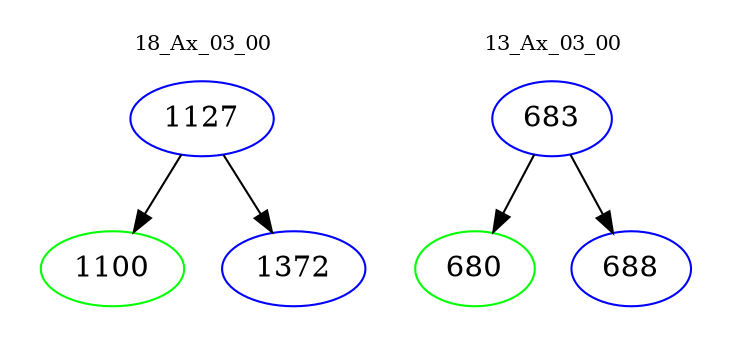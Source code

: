 digraph{
subgraph cluster_0 {
color = white
label = "18_Ax_03_00";
fontsize=10;
T0_1127 [label="1127", color="blue"]
T0_1127 -> T0_1100 [color="black"]
T0_1100 [label="1100", color="green"]
T0_1127 -> T0_1372 [color="black"]
T0_1372 [label="1372", color="blue"]
}
subgraph cluster_1 {
color = white
label = "13_Ax_03_00";
fontsize=10;
T1_683 [label="683", color="blue"]
T1_683 -> T1_680 [color="black"]
T1_680 [label="680", color="green"]
T1_683 -> T1_688 [color="black"]
T1_688 [label="688", color="blue"]
}
}
